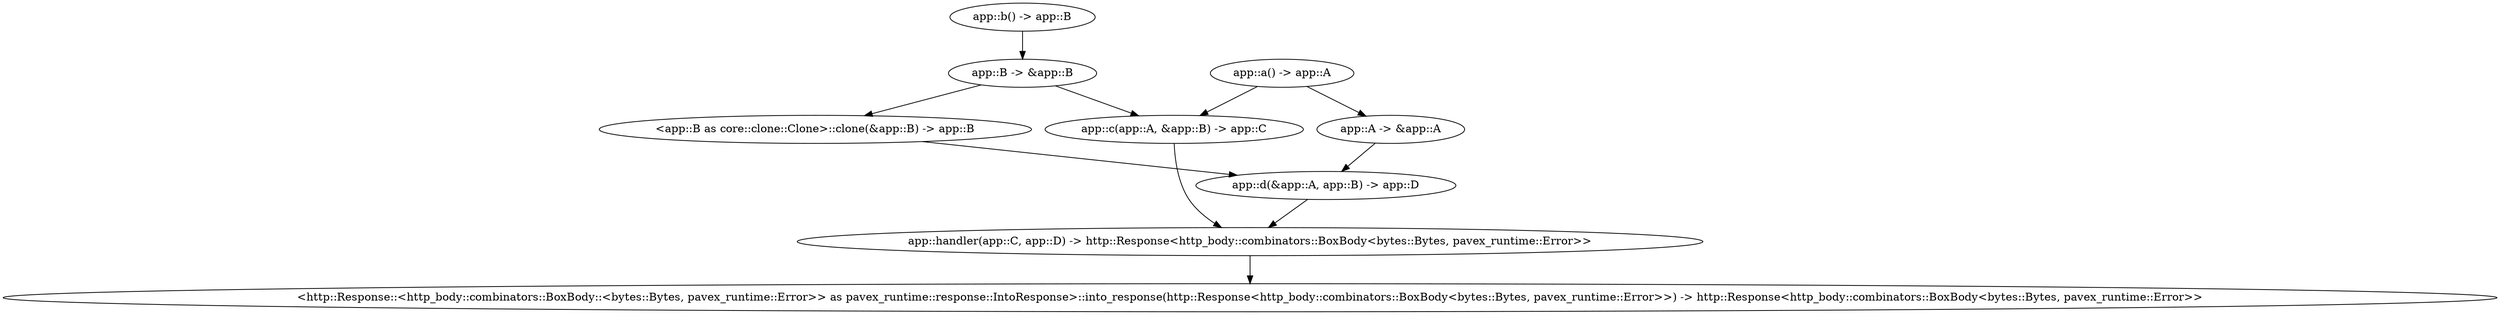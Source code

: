 digraph "GET /home" {
    0 [ label = "app::handler(app::C, app::D) -> http::Response<http_body::combinators::BoxBody<bytes::Bytes, pavex_runtime::Error>>"]
    1 [ label = "app::d(&app::A, app::B) -> app::D"]
    2 [ label = "app::b() -> app::B"]
    3 [ label = "app::A -> &app::A"]
    4 [ label = "app::a() -> app::A"]
    5 [ label = "app::c(app::A, &app::B) -> app::C"]
    6 [ label = "app::B -> &app::B"]
    7 [ label = "<http::Response::<http_body::combinators::BoxBody::<bytes::Bytes, pavex_runtime::Error>> as pavex_runtime::response::IntoResponse>::into_response(http::Response<http_body::combinators::BoxBody<bytes::Bytes, pavex_runtime::Error>>) -> http::Response<http_body::combinators::BoxBody<bytes::Bytes, pavex_runtime::Error>>"]
    8 [ label = "<app::B as core::clone::Clone>::clone(&app::B) -> app::B"]
    1 -> 0 [ ]
    3 -> 1 [ ]
    4 -> 3 [ ]
    5 -> 0 [ ]
    6 -> 5 [ ]
    2 -> 6 [ ]
    4 -> 5 [ ]
    0 -> 7 [ ]
    6 -> 8 [ ]
    8 -> 1 [ ]
}
digraph app_state {
    0 [ label = "crate::ApplicationState() -> crate::ApplicationState"]
}